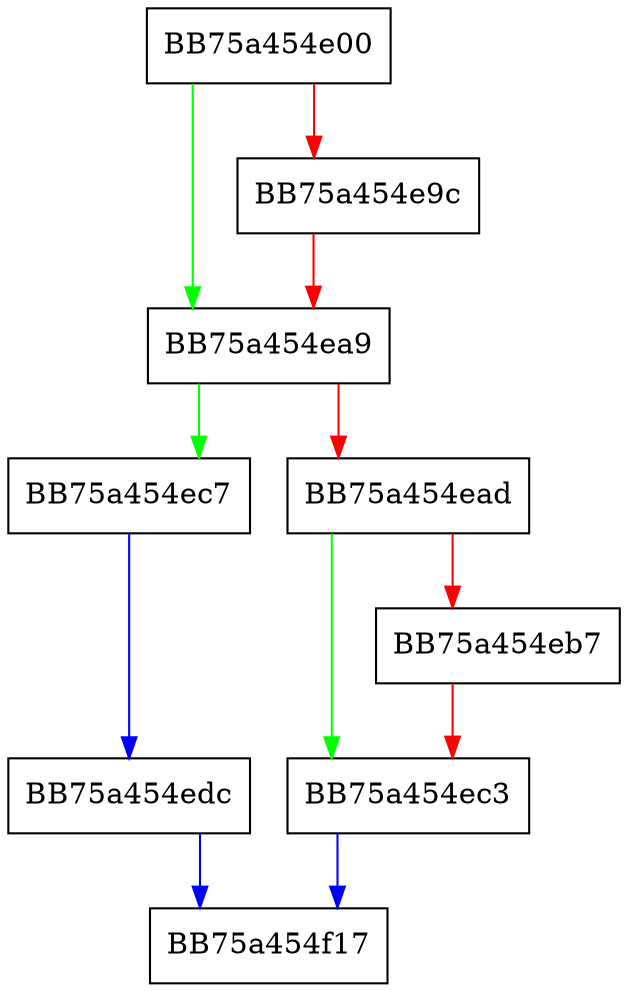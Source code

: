digraph UpdateSFCInMetastore {
  node [shape="box"];
  graph [splines=ortho];
  BB75a454e00 -> BB75a454ea9 [color="green"];
  BB75a454e00 -> BB75a454e9c [color="red"];
  BB75a454e9c -> BB75a454ea9 [color="red"];
  BB75a454ea9 -> BB75a454ec7 [color="green"];
  BB75a454ea9 -> BB75a454ead [color="red"];
  BB75a454ead -> BB75a454ec3 [color="green"];
  BB75a454ead -> BB75a454eb7 [color="red"];
  BB75a454eb7 -> BB75a454ec3 [color="red"];
  BB75a454ec3 -> BB75a454f17 [color="blue"];
  BB75a454ec7 -> BB75a454edc [color="blue"];
  BB75a454edc -> BB75a454f17 [color="blue"];
}